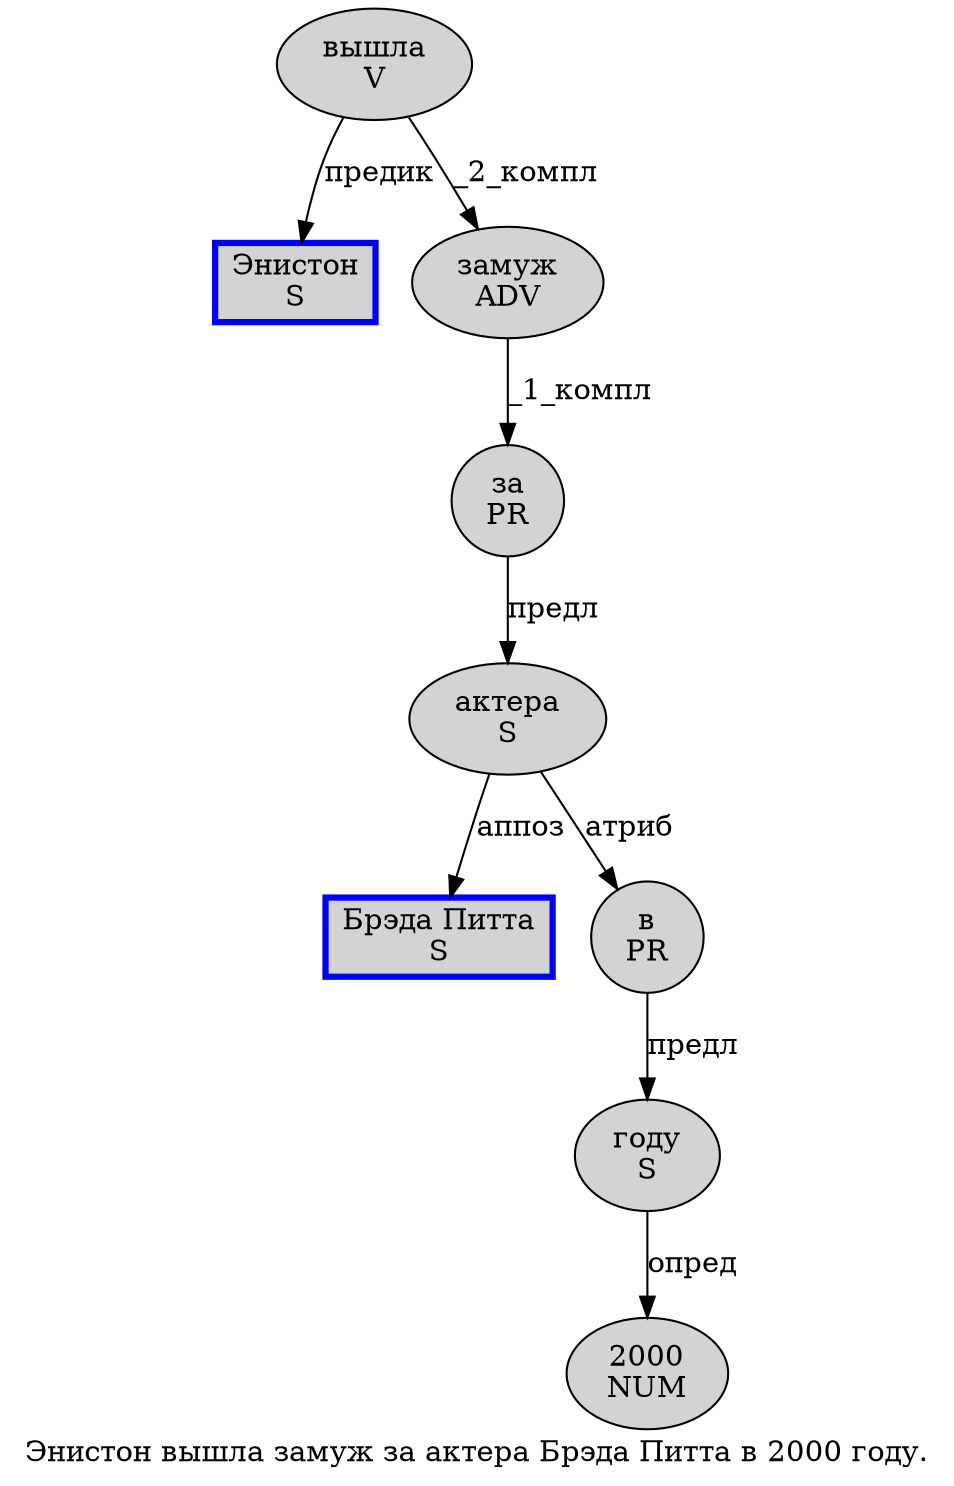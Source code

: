 digraph SENTENCE_1436 {
	graph [label="Энистон вышла замуж за актера Брэда Питта в 2000 году."]
	node [style=filled]
		0 [label="Энистон
S" color=blue fillcolor=lightgray penwidth=3 shape=box]
		1 [label="вышла
V" color="" fillcolor=lightgray penwidth=1 shape=ellipse]
		2 [label="замуж
ADV" color="" fillcolor=lightgray penwidth=1 shape=ellipse]
		3 [label="за
PR" color="" fillcolor=lightgray penwidth=1 shape=ellipse]
		4 [label="актера
S" color="" fillcolor=lightgray penwidth=1 shape=ellipse]
		5 [label="Брэда Питта
S" color=blue fillcolor=lightgray penwidth=3 shape=box]
		6 [label="в
PR" color="" fillcolor=lightgray penwidth=1 shape=ellipse]
		7 [label="2000
NUM" color="" fillcolor=lightgray penwidth=1 shape=ellipse]
		8 [label="году
S" color="" fillcolor=lightgray penwidth=1 shape=ellipse]
			6 -> 8 [label="предл"]
			2 -> 3 [label="_1_компл"]
			3 -> 4 [label="предл"]
			4 -> 5 [label="аппоз"]
			4 -> 6 [label="атриб"]
			8 -> 7 [label="опред"]
			1 -> 0 [label="предик"]
			1 -> 2 [label="_2_компл"]
}